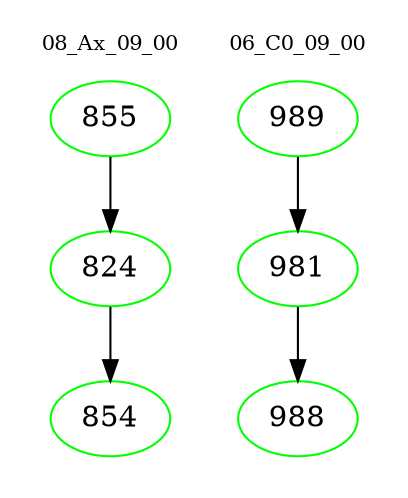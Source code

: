 digraph{
subgraph cluster_0 {
color = white
label = "08_Ax_09_00";
fontsize=10;
T0_855 [label="855", color="green"]
T0_855 -> T0_824 [color="black"]
T0_824 [label="824", color="green"]
T0_824 -> T0_854 [color="black"]
T0_854 [label="854", color="green"]
}
subgraph cluster_1 {
color = white
label = "06_C0_09_00";
fontsize=10;
T1_989 [label="989", color="green"]
T1_989 -> T1_981 [color="black"]
T1_981 [label="981", color="green"]
T1_981 -> T1_988 [color="black"]
T1_988 [label="988", color="green"]
}
}
